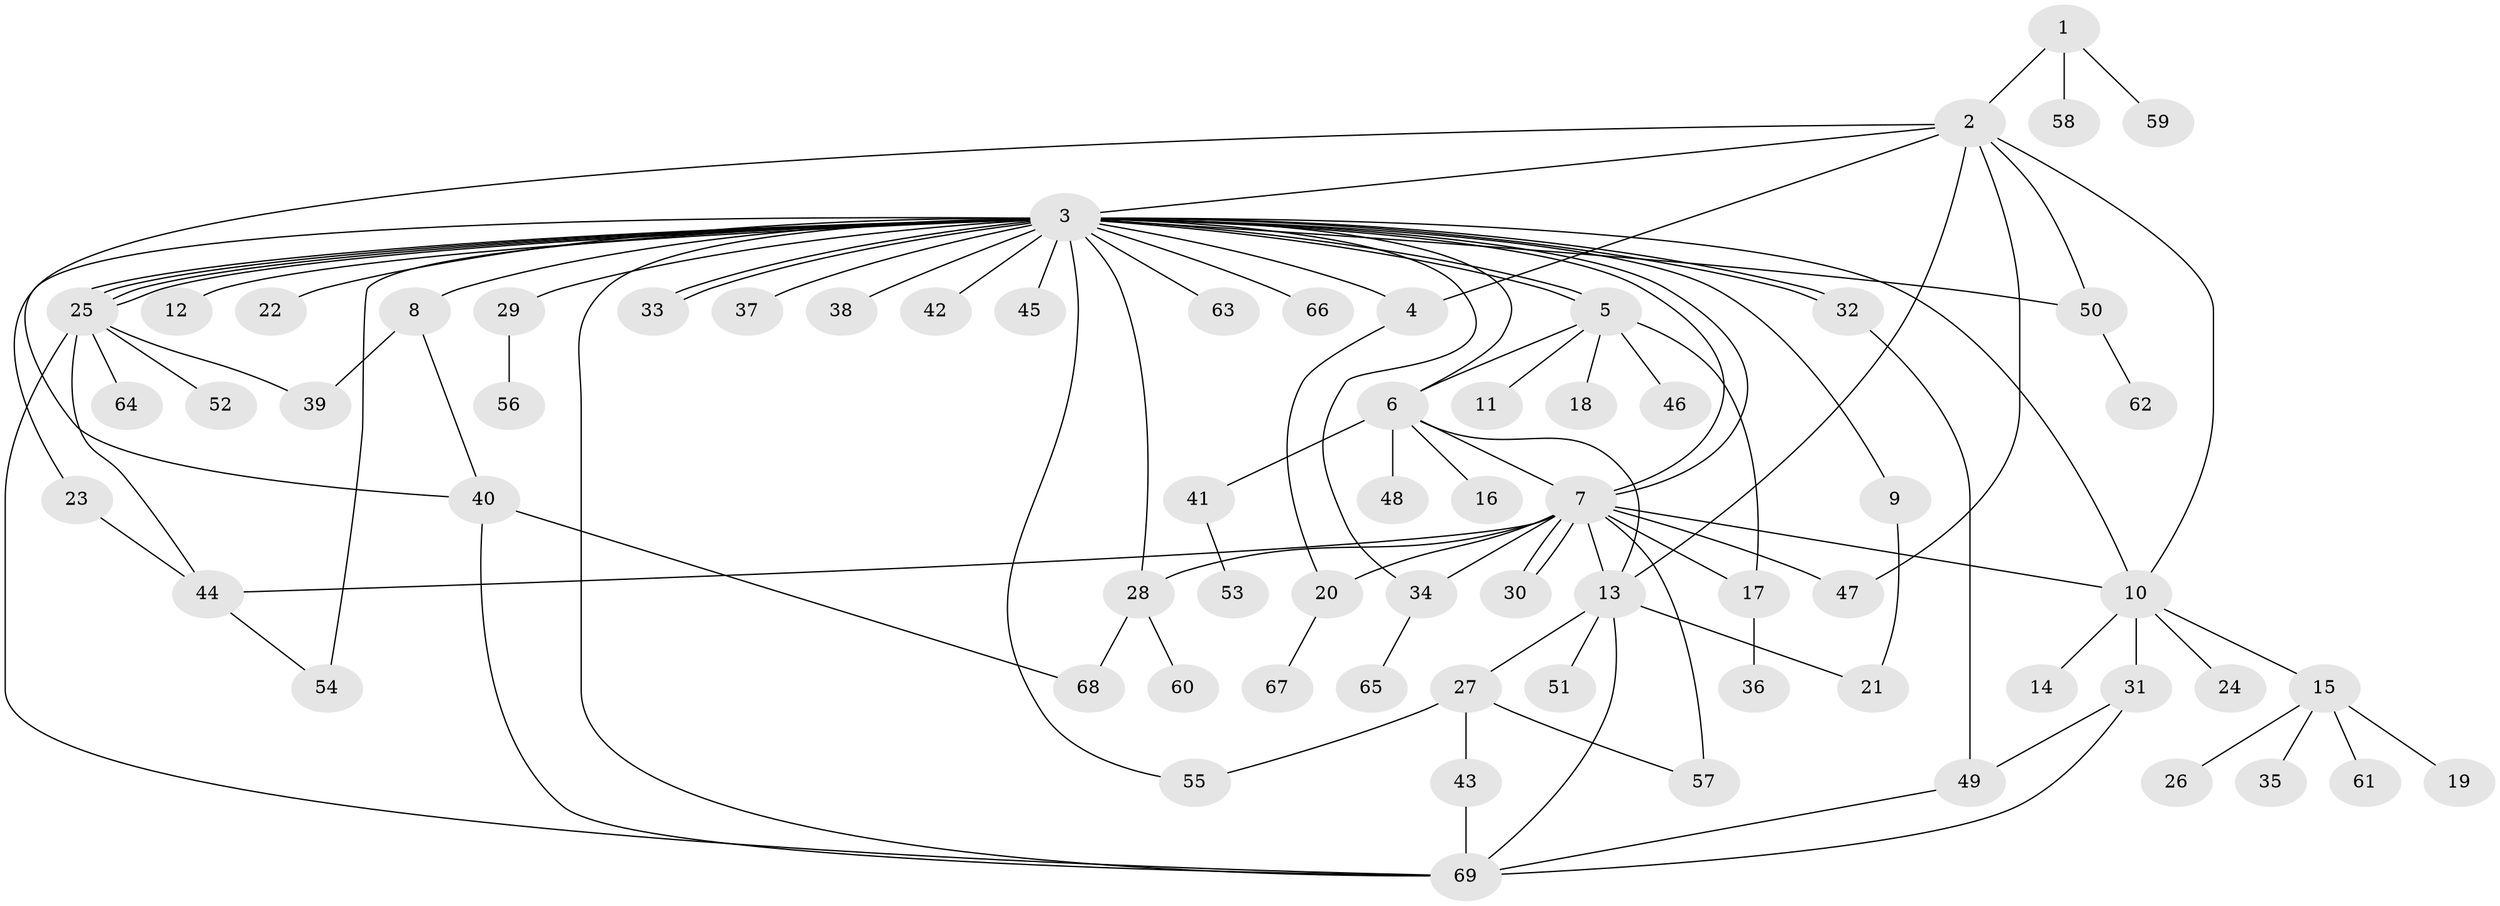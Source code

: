 // Generated by graph-tools (version 1.1) at 2025/46/03/09/25 04:46:48]
// undirected, 69 vertices, 105 edges
graph export_dot {
graph [start="1"]
  node [color=gray90,style=filled];
  1;
  2;
  3;
  4;
  5;
  6;
  7;
  8;
  9;
  10;
  11;
  12;
  13;
  14;
  15;
  16;
  17;
  18;
  19;
  20;
  21;
  22;
  23;
  24;
  25;
  26;
  27;
  28;
  29;
  30;
  31;
  32;
  33;
  34;
  35;
  36;
  37;
  38;
  39;
  40;
  41;
  42;
  43;
  44;
  45;
  46;
  47;
  48;
  49;
  50;
  51;
  52;
  53;
  54;
  55;
  56;
  57;
  58;
  59;
  60;
  61;
  62;
  63;
  64;
  65;
  66;
  67;
  68;
  69;
  1 -- 2;
  1 -- 58;
  1 -- 59;
  2 -- 3;
  2 -- 4;
  2 -- 10;
  2 -- 13;
  2 -- 40;
  2 -- 47;
  2 -- 50;
  3 -- 4;
  3 -- 5;
  3 -- 5;
  3 -- 6;
  3 -- 7;
  3 -- 7;
  3 -- 8;
  3 -- 9;
  3 -- 10;
  3 -- 12;
  3 -- 22;
  3 -- 23;
  3 -- 25;
  3 -- 25;
  3 -- 25;
  3 -- 25;
  3 -- 28;
  3 -- 29;
  3 -- 32;
  3 -- 32;
  3 -- 33;
  3 -- 33;
  3 -- 34;
  3 -- 37;
  3 -- 38;
  3 -- 42;
  3 -- 45;
  3 -- 50;
  3 -- 54;
  3 -- 55;
  3 -- 63;
  3 -- 66;
  3 -- 69;
  4 -- 20;
  5 -- 6;
  5 -- 11;
  5 -- 17;
  5 -- 18;
  5 -- 46;
  6 -- 7;
  6 -- 13;
  6 -- 16;
  6 -- 41;
  6 -- 48;
  7 -- 10;
  7 -- 13;
  7 -- 17;
  7 -- 20;
  7 -- 28;
  7 -- 30;
  7 -- 30;
  7 -- 34;
  7 -- 44;
  7 -- 47;
  7 -- 57;
  8 -- 39;
  8 -- 40;
  9 -- 21;
  10 -- 14;
  10 -- 15;
  10 -- 24;
  10 -- 31;
  13 -- 21;
  13 -- 27;
  13 -- 51;
  13 -- 69;
  15 -- 19;
  15 -- 26;
  15 -- 35;
  15 -- 61;
  17 -- 36;
  20 -- 67;
  23 -- 44;
  25 -- 39;
  25 -- 44;
  25 -- 52;
  25 -- 64;
  25 -- 69;
  27 -- 43;
  27 -- 55;
  27 -- 57;
  28 -- 60;
  28 -- 68;
  29 -- 56;
  31 -- 49;
  31 -- 69;
  32 -- 49;
  34 -- 65;
  40 -- 68;
  40 -- 69;
  41 -- 53;
  43 -- 69;
  44 -- 54;
  49 -- 69;
  50 -- 62;
}
